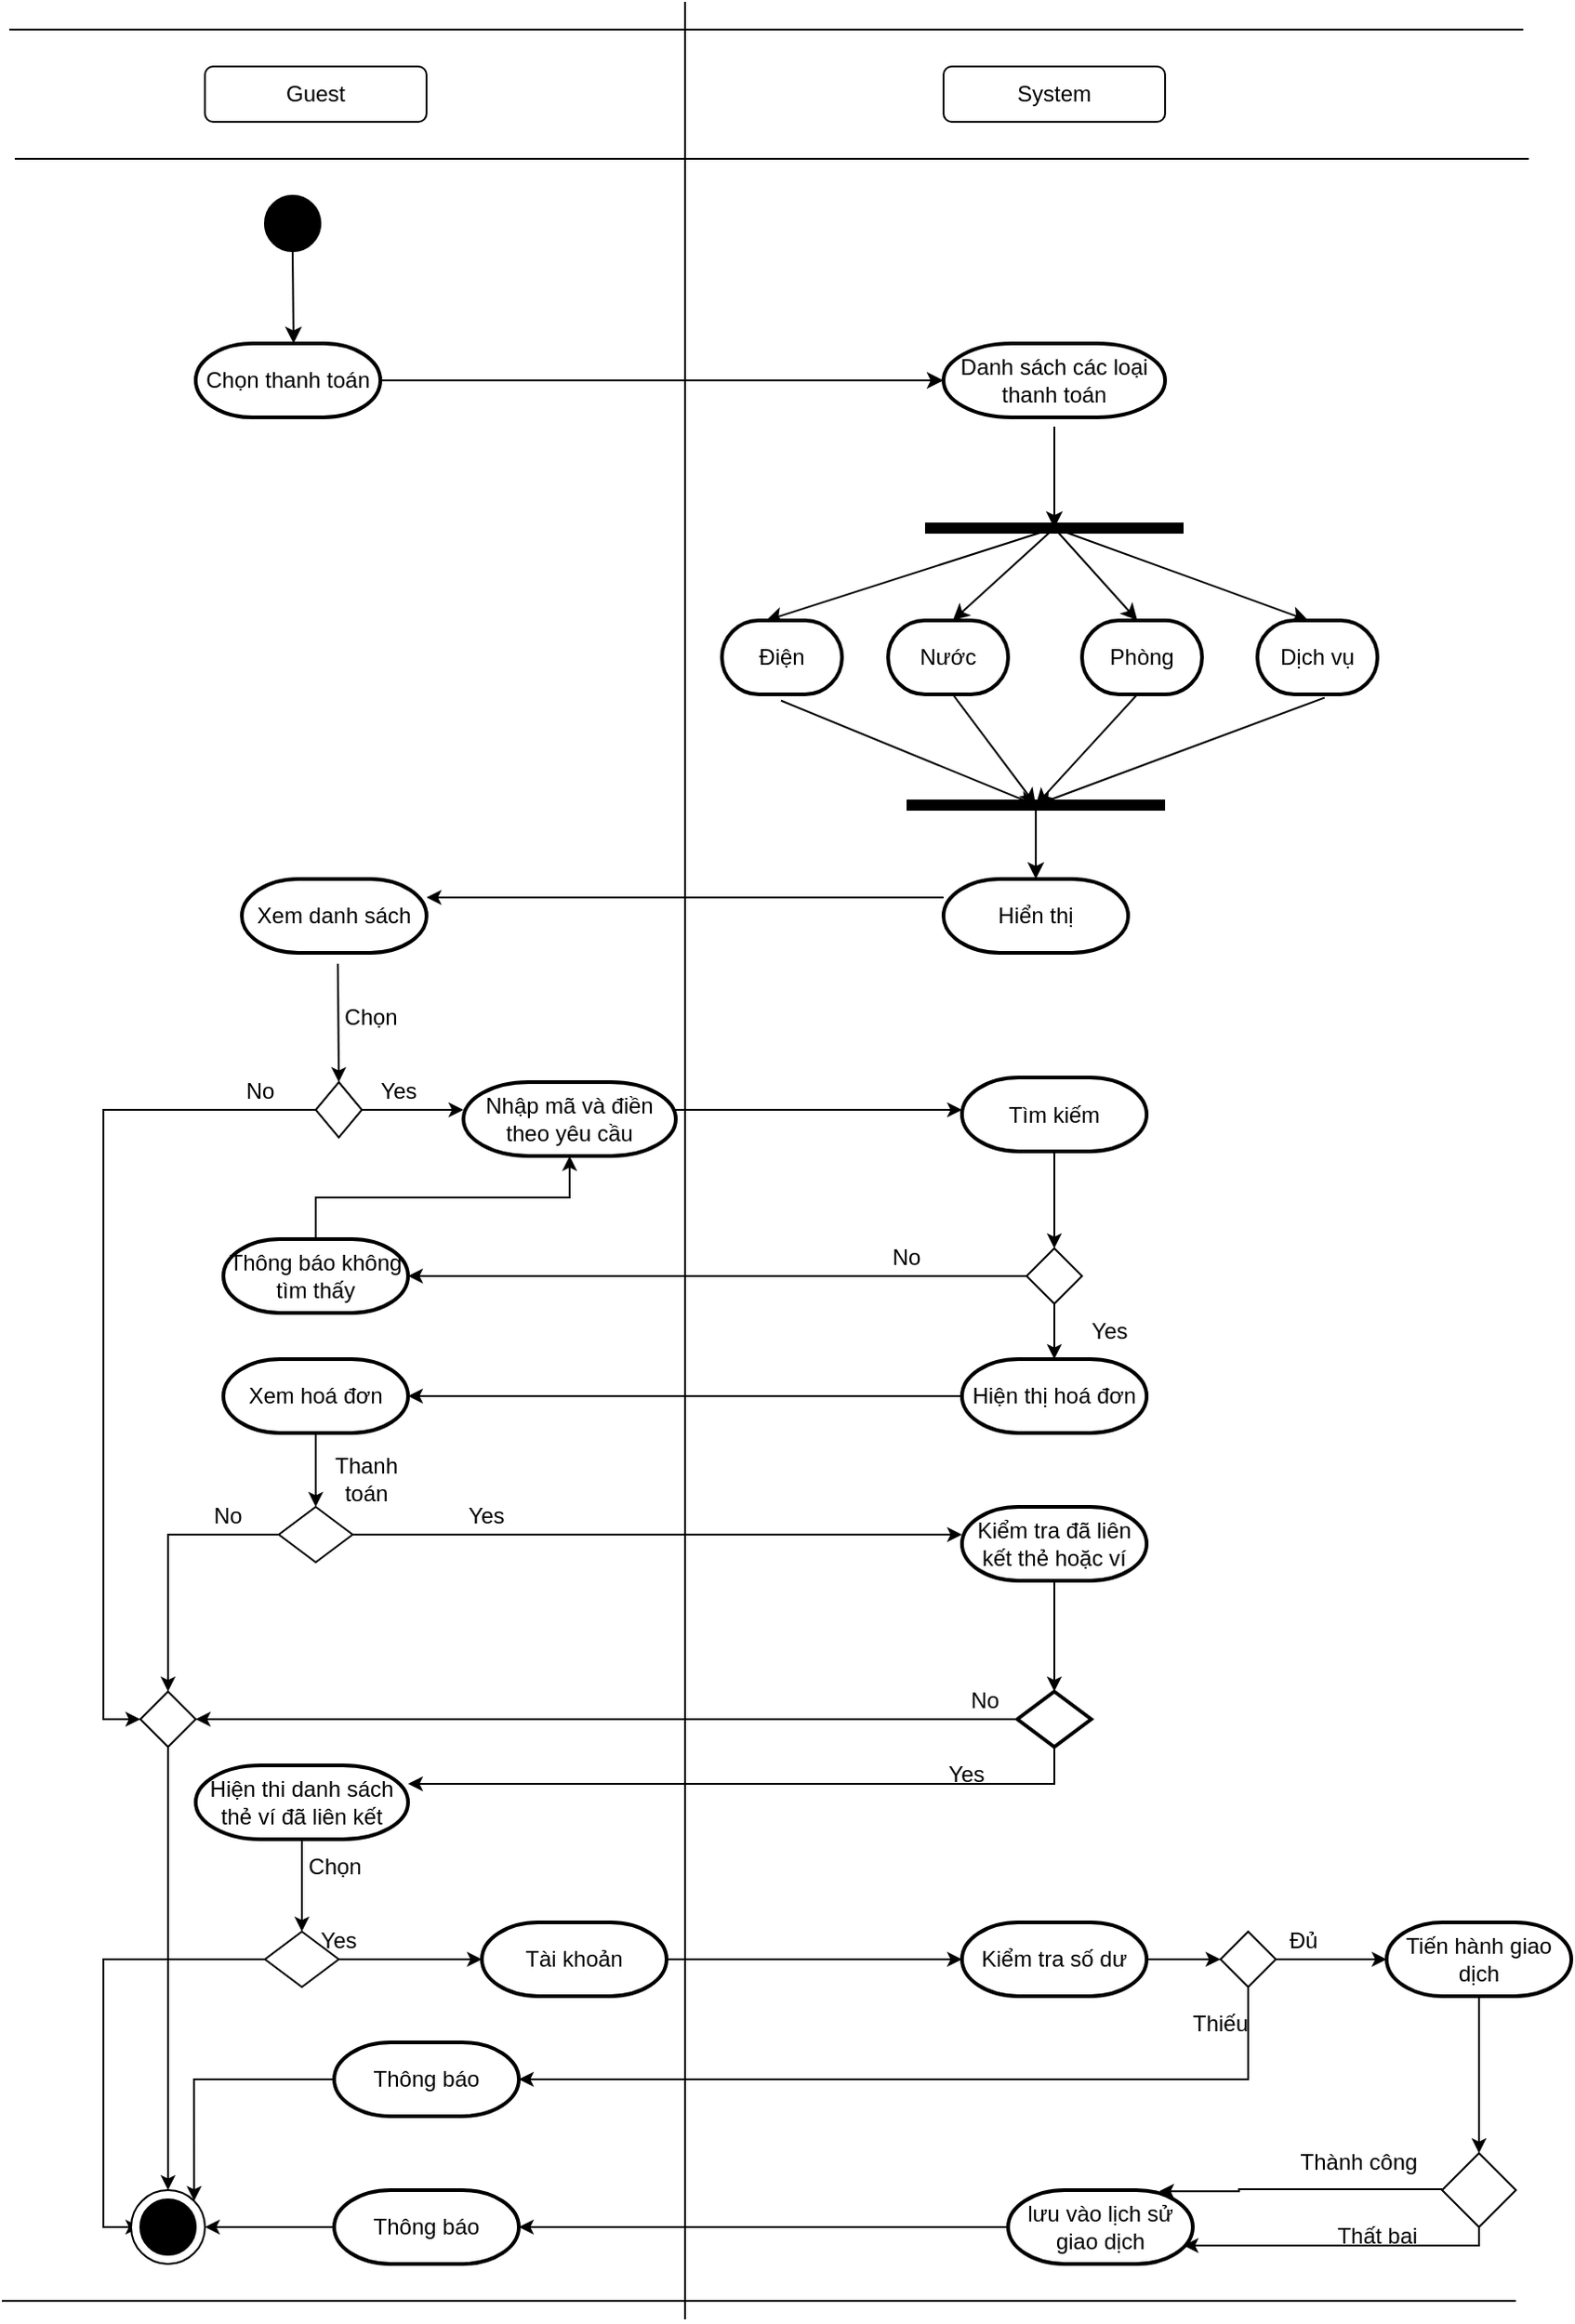 <mxfile version="20.3.7" type="device"><diagram id="GPB89RqiZ9Z-hzsoOrvT" name="Trang-1"><mxGraphModel dx="2076" dy="2415" grid="1" gridSize="10" guides="1" tooltips="1" connect="1" arrows="1" fold="1" page="1" pageScale="1" pageWidth="827" pageHeight="1169" math="0" shadow="0"><root><mxCell id="0"/><mxCell id="1" parent="0"/><mxCell id="S8eI7fBqudG08rtLbBxC-7" value="" style="endArrow=none;html=1;rounded=0;" edge="1" parent="1"><mxGeometry width="50" height="50" relative="1" as="geometry"><mxPoint x="370" y="1210" as="sourcePoint"/><mxPoint x="370" y="-45" as="targetPoint"/></mxGeometry></mxCell><mxCell id="S8eI7fBqudG08rtLbBxC-10" value="" style="ellipse;whiteSpace=wrap;html=1;aspect=fixed;fillColor=#000000;" vertex="1" parent="1"><mxGeometry x="142.5" y="60" width="30" height="30" as="geometry"/></mxCell><mxCell id="S8eI7fBqudG08rtLbBxC-13" value="Guest" style="rounded=1;whiteSpace=wrap;html=1;" vertex="1" parent="1"><mxGeometry x="110" y="-10" width="120" height="30" as="geometry"/></mxCell><mxCell id="S8eI7fBqudG08rtLbBxC-14" value="System" style="rounded=1;whiteSpace=wrap;html=1;" vertex="1" parent="1"><mxGeometry x="510" y="-10" width="120" height="30" as="geometry"/></mxCell><mxCell id="S8eI7fBqudG08rtLbBxC-17" value="" style="endArrow=classic;html=1;rounded=0;exitX=0.5;exitY=1;exitDx=0;exitDy=0;" edge="1" parent="1" source="S8eI7fBqudG08rtLbBxC-10"><mxGeometry width="50" height="50" relative="1" as="geometry"><mxPoint x="410" y="280" as="sourcePoint"/><mxPoint x="158" y="140" as="targetPoint"/></mxGeometry></mxCell><mxCell id="S8eI7fBqudG08rtLbBxC-18" value="" style="endArrow=classic;html=1;rounded=0;exitX=1;exitY=0.5;exitDx=0;exitDy=0;" edge="1" parent="1"><mxGeometry width="50" height="50" relative="1" as="geometry"><mxPoint x="205" y="160" as="sourcePoint"/><mxPoint x="510" y="160" as="targetPoint"/></mxGeometry></mxCell><mxCell id="S8eI7fBqudG08rtLbBxC-20" value="" style="endArrow=classic;html=1;rounded=0;exitX=0.5;exitY=1;exitDx=0;exitDy=0;" edge="1" parent="1"><mxGeometry width="50" height="50" relative="1" as="geometry"><mxPoint x="570" y="185" as="sourcePoint"/><mxPoint x="570" y="240" as="targetPoint"/></mxGeometry></mxCell><mxCell id="S8eI7fBqudG08rtLbBxC-25" value="" style="endArrow=none;html=1;rounded=0;strokeWidth=6;endSize=5;" edge="1" parent="1"><mxGeometry width="50" height="50" relative="1" as="geometry"><mxPoint x="500" y="240" as="sourcePoint"/><mxPoint x="640" y="240" as="targetPoint"/></mxGeometry></mxCell><mxCell id="S8eI7fBqudG08rtLbBxC-32" value="" style="endArrow=classic;html=1;rounded=0;strokeWidth=1;entryX=0.5;entryY=0;entryDx=0;entryDy=0;" edge="1" parent="1"><mxGeometry width="50" height="50" relative="1" as="geometry"><mxPoint x="570" y="240" as="sourcePoint"/><mxPoint x="414" y="290" as="targetPoint"/></mxGeometry></mxCell><mxCell id="S8eI7fBqudG08rtLbBxC-33" value="" style="endArrow=classic;html=1;rounded=0;strokeWidth=1;entryX=0.5;entryY=0;entryDx=0;entryDy=0;" edge="1" parent="1"><mxGeometry width="50" height="50" relative="1" as="geometry"><mxPoint x="570" y="240" as="sourcePoint"/><mxPoint x="515" y="290" as="targetPoint"/></mxGeometry></mxCell><mxCell id="S8eI7fBqudG08rtLbBxC-34" value="" style="endArrow=classic;html=1;rounded=0;strokeWidth=1;entryX=0.5;entryY=0;entryDx=0;entryDy=0;" edge="1" parent="1"><mxGeometry width="50" height="50" relative="1" as="geometry"><mxPoint x="570" y="240" as="sourcePoint"/><mxPoint x="615" y="290" as="targetPoint"/></mxGeometry></mxCell><mxCell id="S8eI7fBqudG08rtLbBxC-35" value="" style="endArrow=classic;html=1;rounded=0;strokeWidth=1;entryX=0.25;entryY=0;entryDx=0;entryDy=0;" edge="1" parent="1"><mxGeometry width="50" height="50" relative="1" as="geometry"><mxPoint x="570" y="240" as="sourcePoint"/><mxPoint x="707.5" y="290" as="targetPoint"/></mxGeometry></mxCell><mxCell id="S8eI7fBqudG08rtLbBxC-37" value="" style="endArrow=classic;html=1;rounded=0;strokeWidth=1;exitX=0.614;exitY=1.085;exitDx=0;exitDy=0;exitPerimeter=0;" edge="1" parent="1"><mxGeometry width="50" height="50" relative="1" as="geometry"><mxPoint x="421.98" y="333.4" as="sourcePoint"/><mxPoint x="560" y="390" as="targetPoint"/></mxGeometry></mxCell><mxCell id="S8eI7fBqudG08rtLbBxC-38" value="" style="endArrow=classic;html=1;rounded=0;strokeWidth=1;exitX=0.5;exitY=1;exitDx=0;exitDy=0;" edge="1" parent="1"><mxGeometry width="50" height="50" relative="1" as="geometry"><mxPoint x="515" y="330" as="sourcePoint"/><mxPoint x="560" y="390" as="targetPoint"/></mxGeometry></mxCell><mxCell id="S8eI7fBqudG08rtLbBxC-39" value="" style="endArrow=classic;html=1;rounded=0;strokeWidth=1;exitX=0.5;exitY=1;exitDx=0;exitDy=0;" edge="1" parent="1"><mxGeometry width="50" height="50" relative="1" as="geometry"><mxPoint x="615" y="330" as="sourcePoint"/><mxPoint x="560" y="390" as="targetPoint"/></mxGeometry></mxCell><mxCell id="S8eI7fBqudG08rtLbBxC-40" value="" style="endArrow=classic;html=1;rounded=0;strokeWidth=1;exitX=0.377;exitY=1.045;exitDx=0;exitDy=0;exitPerimeter=0;" edge="1" parent="1"><mxGeometry width="50" height="50" relative="1" as="geometry"><mxPoint x="716.39" y="331.8" as="sourcePoint"/><mxPoint x="560" y="390" as="targetPoint"/></mxGeometry></mxCell><mxCell id="S8eI7fBqudG08rtLbBxC-41" value="" style="endArrow=none;html=1;rounded=0;strokeWidth=6;endSize=5;" edge="1" parent="1"><mxGeometry width="50" height="50" relative="1" as="geometry"><mxPoint x="490" y="390" as="sourcePoint"/><mxPoint x="630" y="390" as="targetPoint"/></mxGeometry></mxCell><mxCell id="S8eI7fBqudG08rtLbBxC-43" value="" style="endArrow=classic;html=1;rounded=0;strokeWidth=1;" edge="1" parent="1"><mxGeometry width="50" height="50" relative="1" as="geometry"><mxPoint x="560" y="390" as="sourcePoint"/><mxPoint x="560" y="430" as="targetPoint"/></mxGeometry></mxCell><mxCell id="S8eI7fBqudG08rtLbBxC-45" value="" style="endArrow=classic;html=1;rounded=0;strokeWidth=1;endSize=5;" edge="1" parent="1"><mxGeometry width="50" height="50" relative="1" as="geometry"><mxPoint x="510" y="440" as="sourcePoint"/><mxPoint x="230" y="440" as="targetPoint"/></mxGeometry></mxCell><mxCell id="S8eI7fBqudG08rtLbBxC-52" style="edgeStyle=orthogonalEdgeStyle;rounded=0;orthogonalLoop=1;jettySize=auto;html=1;exitX=1;exitY=0.5;exitDx=0;exitDy=0;strokeWidth=1;endSize=5;" edge="1" parent="1" source="S8eI7fBqudG08rtLbBxC-50"><mxGeometry relative="1" as="geometry"><mxPoint x="250" y="555" as="targetPoint"/></mxGeometry></mxCell><mxCell id="S8eI7fBqudG08rtLbBxC-56" style="edgeStyle=orthogonalEdgeStyle;rounded=0;orthogonalLoop=1;jettySize=auto;html=1;exitX=0;exitY=0.5;exitDx=0;exitDy=0;strokeWidth=1;endSize=5;entryX=0;entryY=0.5;entryDx=0;entryDy=0;" edge="1" parent="1" source="S8eI7fBqudG08rtLbBxC-50" target="S8eI7fBqudG08rtLbBxC-103"><mxGeometry relative="1" as="geometry"><mxPoint x="40" y="880" as="targetPoint"/></mxGeometry></mxCell><mxCell id="S8eI7fBqudG08rtLbBxC-50" value="" style="rhombus;whiteSpace=wrap;html=1;" vertex="1" parent="1"><mxGeometry x="170" y="540" width="25" height="30" as="geometry"/></mxCell><mxCell id="S8eI7fBqudG08rtLbBxC-51" value="" style="endArrow=classic;html=1;rounded=0;strokeWidth=1;endSize=5;entryX=0.5;entryY=0;entryDx=0;entryDy=0;exitX=0.4;exitY=1.097;exitDx=0;exitDy=0;exitPerimeter=0;" edge="1" parent="1" target="S8eI7fBqudG08rtLbBxC-50"><mxGeometry width="50" height="50" relative="1" as="geometry"><mxPoint x="182" y="475.82" as="sourcePoint"/><mxPoint x="180" y="530" as="targetPoint"/></mxGeometry></mxCell><mxCell id="S8eI7fBqudG08rtLbBxC-60" style="edgeStyle=orthogonalEdgeStyle;rounded=0;orthogonalLoop=1;jettySize=auto;html=1;exitX=1;exitY=0.5;exitDx=0;exitDy=0;strokeWidth=1;endSize=5;" edge="1" parent="1"><mxGeometry relative="1" as="geometry"><mxPoint x="520" y="555" as="targetPoint"/><mxPoint x="350" y="555" as="sourcePoint"/></mxGeometry></mxCell><mxCell id="S8eI7fBqudG08rtLbBxC-57" value="Chọn" style="text;html=1;strokeColor=none;fillColor=none;align=center;verticalAlign=middle;whiteSpace=wrap;rounded=0;" vertex="1" parent="1"><mxGeometry x="180" y="490" width="40" height="30" as="geometry"/></mxCell><mxCell id="S8eI7fBqudG08rtLbBxC-58" value="Yes&lt;span style=&quot;color: rgba(0, 0, 0, 0); font-family: monospace; font-size: 0px; text-align: start;&quot;&gt;%3CmxGraphModel%3E%3Croot%3E%3CmxCell%20id%3D%220%22%2F%3E%3CmxCell%20id%3D%221%22%20parent%3D%220%22%2F%3E%3CmxCell%20id%3D%222%22%20value%3D%22Ch%E1%BB%8Dn%22%20style%3D%22text%3Bhtml%3D1%3BstrokeColor%3Dnone%3BfillColor%3Dnone%3Balign%3Dcenter%3BverticalAlign%3Dmiddle%3BwhiteSpace%3Dwrap%3Brounded%3D0%3B%22%20vertex%3D%221%22%20parent%3D%221%22%3E%3CmxGeometry%20x%3D%22180%22%20y%3D%22490%22%20width%3D%2240%22%20height%3D%2230%22%20as%3D%22geometry%22%2F%3E%3C%2FmxCell%3E%3C%2Froot%3E%3C%2FmxGraphModel%3E&lt;/span&gt;&lt;span style=&quot;color: rgba(0, 0, 0, 0); font-family: monospace; font-size: 0px; text-align: start;&quot;&gt;%3CmxGraphModel%3E%3Croot%3E%3CmxCell%20id%3D%220%22%2F%3E%3CmxCell%20id%3D%221%22%20parent%3D%220%22%2F%3E%3CmxCell%20id%3D%222%22%20value%3D%22Ch%E1%BB%8Dn%22%20style%3D%22text%3Bhtml%3D1%3BstrokeColor%3Dnone%3BfillColor%3Dnone%3Balign%3Dcenter%3BverticalAlign%3Dmiddle%3BwhiteSpace%3Dwrap%3Brounded%3D0%3B%22%20vertex%3D%221%22%20parent%3D%221%22%3E%3CmxGeometry%20x%3D%22180%22%20y%3D%22490%22%20width%3D%2240%22%20height%3D%2230%22%20as%3D%22geometry%22%2F%3E%3C%2FmxCell%3E%3C%2Froot%3E%3C%2FmxGraphModel%3E&lt;/span&gt;" style="text;html=1;strokeColor=none;fillColor=none;align=center;verticalAlign=middle;whiteSpace=wrap;rounded=0;" vertex="1" parent="1"><mxGeometry x="195" y="530" width="40" height="30" as="geometry"/></mxCell><mxCell id="S8eI7fBqudG08rtLbBxC-59" value="No" style="text;html=1;strokeColor=none;fillColor=none;align=center;verticalAlign=middle;whiteSpace=wrap;rounded=0;" vertex="1" parent="1"><mxGeometry x="120" y="530" width="40" height="30" as="geometry"/></mxCell><mxCell id="S8eI7fBqudG08rtLbBxC-68" style="edgeStyle=orthogonalEdgeStyle;rounded=0;orthogonalLoop=1;jettySize=auto;html=1;exitX=0.5;exitY=1;exitDx=0;exitDy=0;exitPerimeter=0;entryX=0.5;entryY=0;entryDx=0;entryDy=0;strokeWidth=1;endSize=5;" edge="1" parent="1" source="S8eI7fBqudG08rtLbBxC-66" target="S8eI7fBqudG08rtLbBxC-67"><mxGeometry relative="1" as="geometry"/></mxCell><mxCell id="S8eI7fBqudG08rtLbBxC-66" value="Tìm kiếm" style="strokeWidth=2;html=1;shape=mxgraph.flowchart.terminator;whiteSpace=wrap;" vertex="1" parent="1"><mxGeometry x="520" y="537.5" width="100" height="40" as="geometry"/></mxCell><mxCell id="S8eI7fBqudG08rtLbBxC-70" style="edgeStyle=orthogonalEdgeStyle;rounded=0;orthogonalLoop=1;jettySize=auto;html=1;exitX=0;exitY=0.5;exitDx=0;exitDy=0;strokeWidth=1;endSize=5;" edge="1" parent="1" source="S8eI7fBqudG08rtLbBxC-67"><mxGeometry relative="1" as="geometry"><mxPoint x="220" y="645" as="targetPoint"/></mxGeometry></mxCell><mxCell id="S8eI7fBqudG08rtLbBxC-77" style="edgeStyle=orthogonalEdgeStyle;rounded=0;orthogonalLoop=1;jettySize=auto;html=1;exitX=0.5;exitY=1;exitDx=0;exitDy=0;strokeWidth=1;endSize=5;" edge="1" parent="1" source="S8eI7fBqudG08rtLbBxC-67"><mxGeometry relative="1" as="geometry"><mxPoint x="570" y="690" as="targetPoint"/></mxGeometry></mxCell><mxCell id="S8eI7fBqudG08rtLbBxC-67" value="" style="rhombus;whiteSpace=wrap;html=1;" vertex="1" parent="1"><mxGeometry x="555" y="630" width="30" height="30" as="geometry"/></mxCell><mxCell id="S8eI7fBqudG08rtLbBxC-172" style="edgeStyle=orthogonalEdgeStyle;rounded=0;orthogonalLoop=1;jettySize=auto;html=1;exitX=0.5;exitY=0;exitDx=0;exitDy=0;exitPerimeter=0;strokeWidth=1;endSize=5;" edge="1" parent="1" source="S8eI7fBqudG08rtLbBxC-71" target="S8eI7fBqudG08rtLbBxC-171"><mxGeometry relative="1" as="geometry"/></mxCell><mxCell id="S8eI7fBqudG08rtLbBxC-71" value="Thông báo không tìm thấy" style="strokeWidth=2;html=1;shape=mxgraph.flowchart.terminator;whiteSpace=wrap;" vertex="1" parent="1"><mxGeometry x="120" y="625" width="100" height="40" as="geometry"/></mxCell><mxCell id="S8eI7fBqudG08rtLbBxC-72" value="No" style="text;html=1;strokeColor=none;fillColor=none;align=center;verticalAlign=middle;whiteSpace=wrap;rounded=0;" vertex="1" parent="1"><mxGeometry x="460" y="620" width="60" height="30" as="geometry"/></mxCell><mxCell id="S8eI7fBqudG08rtLbBxC-80" style="edgeStyle=orthogonalEdgeStyle;rounded=0;orthogonalLoop=1;jettySize=auto;html=1;exitX=0;exitY=0.5;exitDx=0;exitDy=0;exitPerimeter=0;strokeWidth=1;endSize=5;" edge="1" parent="1" source="S8eI7fBqudG08rtLbBxC-78"><mxGeometry relative="1" as="geometry"><mxPoint x="220" y="710" as="targetPoint"/></mxGeometry></mxCell><mxCell id="S8eI7fBqudG08rtLbBxC-78" value="Hiện thị hoá đơn" style="strokeWidth=2;html=1;shape=mxgraph.flowchart.terminator;whiteSpace=wrap;" vertex="1" parent="1"><mxGeometry x="520" y="690" width="100" height="40" as="geometry"/></mxCell><mxCell id="S8eI7fBqudG08rtLbBxC-79" value="Yes" style="text;html=1;strokeColor=none;fillColor=none;align=center;verticalAlign=middle;whiteSpace=wrap;rounded=0;" vertex="1" parent="1"><mxGeometry x="570" y="660" width="60" height="30" as="geometry"/></mxCell><mxCell id="S8eI7fBqudG08rtLbBxC-82" style="edgeStyle=orthogonalEdgeStyle;rounded=0;orthogonalLoop=1;jettySize=auto;html=1;exitX=0.5;exitY=1;exitDx=0;exitDy=0;exitPerimeter=0;strokeWidth=1;endSize=5;" edge="1" parent="1" source="S8eI7fBqudG08rtLbBxC-81" target="S8eI7fBqudG08rtLbBxC-83"><mxGeometry relative="1" as="geometry"><mxPoint x="170" y="760" as="targetPoint"/></mxGeometry></mxCell><mxCell id="S8eI7fBqudG08rtLbBxC-81" value="Xem hoá đơn" style="strokeWidth=2;html=1;shape=mxgraph.flowchart.terminator;whiteSpace=wrap;" vertex="1" parent="1"><mxGeometry x="120" y="690" width="100" height="40" as="geometry"/></mxCell><mxCell id="S8eI7fBqudG08rtLbBxC-86" style="edgeStyle=orthogonalEdgeStyle;rounded=0;orthogonalLoop=1;jettySize=auto;html=1;exitX=1;exitY=0.5;exitDx=0;exitDy=0;strokeWidth=1;endSize=5;" edge="1" parent="1" source="S8eI7fBqudG08rtLbBxC-83"><mxGeometry relative="1" as="geometry"><mxPoint x="520" y="785" as="targetPoint"/></mxGeometry></mxCell><mxCell id="S8eI7fBqudG08rtLbBxC-89" style="edgeStyle=orthogonalEdgeStyle;rounded=0;orthogonalLoop=1;jettySize=auto;html=1;exitX=0;exitY=0.5;exitDx=0;exitDy=0;strokeWidth=1;endSize=5;" edge="1" parent="1" source="S8eI7fBqudG08rtLbBxC-83" target="S8eI7fBqudG08rtLbBxC-103"><mxGeometry relative="1" as="geometry"><mxPoint x="100" y="900" as="targetPoint"/></mxGeometry></mxCell><mxCell id="S8eI7fBqudG08rtLbBxC-83" value="" style="rhombus;whiteSpace=wrap;html=1;" vertex="1" parent="1"><mxGeometry x="150" y="770" width="40" height="30" as="geometry"/></mxCell><mxCell id="S8eI7fBqudG08rtLbBxC-85" value="Thanh toán" style="text;html=1;strokeColor=none;fillColor=none;align=center;verticalAlign=middle;whiteSpace=wrap;rounded=0;" vertex="1" parent="1"><mxGeometry x="185" y="740" width="25" height="30" as="geometry"/></mxCell><mxCell id="S8eI7fBqudG08rtLbBxC-87" value="Yes" style="text;html=1;strokeColor=none;fillColor=none;align=center;verticalAlign=middle;whiteSpace=wrap;rounded=0;" vertex="1" parent="1"><mxGeometry x="250" y="760" width="25" height="30" as="geometry"/></mxCell><mxCell id="S8eI7fBqudG08rtLbBxC-91" value="" style="edgeStyle=orthogonalEdgeStyle;rounded=0;orthogonalLoop=1;jettySize=auto;html=1;strokeWidth=1;endSize=5;" edge="1" parent="1" source="S8eI7fBqudG08rtLbBxC-88" target="S8eI7fBqudG08rtLbBxC-90"><mxGeometry relative="1" as="geometry"/></mxCell><mxCell id="S8eI7fBqudG08rtLbBxC-88" value="Kiểm tra đã liên kết thẻ hoặc ví" style="strokeWidth=2;html=1;shape=mxgraph.flowchart.terminator;whiteSpace=wrap;" vertex="1" parent="1"><mxGeometry x="520" y="770" width="100" height="40" as="geometry"/></mxCell><mxCell id="S8eI7fBqudG08rtLbBxC-104" style="edgeStyle=orthogonalEdgeStyle;rounded=0;orthogonalLoop=1;jettySize=auto;html=1;exitX=0;exitY=0.5;exitDx=0;exitDy=0;entryX=1;entryY=0.5;entryDx=0;entryDy=0;strokeWidth=1;endSize=5;" edge="1" parent="1" source="S8eI7fBqudG08rtLbBxC-90" target="S8eI7fBqudG08rtLbBxC-103"><mxGeometry relative="1" as="geometry"/></mxCell><mxCell id="S8eI7fBqudG08rtLbBxC-112" style="edgeStyle=orthogonalEdgeStyle;rounded=0;orthogonalLoop=1;jettySize=auto;html=1;exitX=0.5;exitY=1;exitDx=0;exitDy=0;strokeWidth=1;endSize=5;" edge="1" parent="1" source="S8eI7fBqudG08rtLbBxC-90"><mxGeometry relative="1" as="geometry"><mxPoint x="220" y="920" as="targetPoint"/><Array as="points"><mxPoint x="570" y="920"/></Array></mxGeometry></mxCell><mxCell id="S8eI7fBqudG08rtLbBxC-90" value="" style="rhombus;whiteSpace=wrap;html=1;strokeWidth=2;" vertex="1" parent="1"><mxGeometry x="550" y="870" width="40" height="30" as="geometry"/></mxCell><mxCell id="S8eI7fBqudG08rtLbBxC-105" style="edgeStyle=orthogonalEdgeStyle;rounded=0;orthogonalLoop=1;jettySize=auto;html=1;exitX=0.5;exitY=1;exitDx=0;exitDy=0;strokeWidth=1;endSize=5;entryX=0.5;entryY=0;entryDx=0;entryDy=0;" edge="1" parent="1" source="S8eI7fBqudG08rtLbBxC-103"><mxGeometry relative="1" as="geometry"><mxPoint x="90" y="1140" as="targetPoint"/></mxGeometry></mxCell><mxCell id="S8eI7fBqudG08rtLbBxC-103" value="" style="rhombus;whiteSpace=wrap;html=1;" vertex="1" parent="1"><mxGeometry x="75" y="870" width="30" height="30" as="geometry"/></mxCell><mxCell id="S8eI7fBqudG08rtLbBxC-107" value="Yes" style="text;html=1;strokeColor=none;fillColor=none;align=center;verticalAlign=middle;whiteSpace=wrap;rounded=0;" vertex="1" parent="1"><mxGeometry x="510" y="900" width="25" height="30" as="geometry"/></mxCell><mxCell id="S8eI7fBqudG08rtLbBxC-109" value="No" style="text;html=1;strokeColor=none;fillColor=none;align=center;verticalAlign=middle;whiteSpace=wrap;rounded=0;" vertex="1" parent="1"><mxGeometry x="520" y="860" width="25" height="30" as="geometry"/></mxCell><mxCell id="S8eI7fBqudG08rtLbBxC-114" style="edgeStyle=orthogonalEdgeStyle;rounded=0;orthogonalLoop=1;jettySize=auto;html=1;exitX=0.5;exitY=1;exitDx=0;exitDy=0;exitPerimeter=0;strokeWidth=1;endSize=5;" edge="1" parent="1" source="S8eI7fBqudG08rtLbBxC-113" target="S8eI7fBqudG08rtLbBxC-115"><mxGeometry relative="1" as="geometry"><mxPoint x="160" y="1000" as="targetPoint"/></mxGeometry></mxCell><mxCell id="S8eI7fBqudG08rtLbBxC-113" value="Hiện thi danh sách thẻ ví đã liên kết" style="strokeWidth=2;html=1;shape=mxgraph.flowchart.terminator;whiteSpace=wrap;" vertex="1" parent="1"><mxGeometry x="105" y="910" width="115" height="40" as="geometry"/></mxCell><mxCell id="S8eI7fBqudG08rtLbBxC-116" style="edgeStyle=orthogonalEdgeStyle;rounded=0;orthogonalLoop=1;jettySize=auto;html=1;exitX=1;exitY=0.5;exitDx=0;exitDy=0;strokeWidth=1;endSize=5;" edge="1" parent="1" source="S8eI7fBqudG08rtLbBxC-115"><mxGeometry relative="1" as="geometry"><mxPoint x="260" y="1015" as="targetPoint"/></mxGeometry></mxCell><mxCell id="S8eI7fBqudG08rtLbBxC-176" style="edgeStyle=orthogonalEdgeStyle;rounded=0;orthogonalLoop=1;jettySize=auto;html=1;exitX=0;exitY=0.5;exitDx=0;exitDy=0;entryX=0;entryY=0.5;entryDx=0;entryDy=0;strokeWidth=1;endSize=5;" edge="1" parent="1" source="S8eI7fBqudG08rtLbBxC-115" target="S8eI7fBqudG08rtLbBxC-159"><mxGeometry relative="1" as="geometry"/></mxCell><mxCell id="S8eI7fBqudG08rtLbBxC-115" value="" style="rhombus;whiteSpace=wrap;html=1;" vertex="1" parent="1"><mxGeometry x="142.5" y="1000" width="40" height="30" as="geometry"/></mxCell><mxCell id="S8eI7fBqudG08rtLbBxC-117" value="Chọn" style="text;html=1;strokeColor=none;fillColor=none;align=center;verticalAlign=middle;whiteSpace=wrap;rounded=0;" vertex="1" parent="1"><mxGeometry x="167.5" y="950" width="25" height="30" as="geometry"/></mxCell><mxCell id="S8eI7fBqudG08rtLbBxC-118" value="Yes" style="text;html=1;strokeColor=none;fillColor=none;align=center;verticalAlign=middle;whiteSpace=wrap;rounded=0;" vertex="1" parent="1"><mxGeometry x="170" y="990" width="25" height="30" as="geometry"/></mxCell><mxCell id="S8eI7fBqudG08rtLbBxC-122" style="edgeStyle=orthogonalEdgeStyle;rounded=0;orthogonalLoop=1;jettySize=auto;html=1;exitX=1;exitY=0.5;exitDx=0;exitDy=0;exitPerimeter=0;strokeWidth=1;endSize=5;" edge="1" parent="1" source="S8eI7fBqudG08rtLbBxC-119"><mxGeometry relative="1" as="geometry"><mxPoint x="520" y="1015" as="targetPoint"/></mxGeometry></mxCell><mxCell id="S8eI7fBqudG08rtLbBxC-119" value="Tài khoản" style="strokeWidth=2;html=1;shape=mxgraph.flowchart.terminator;whiteSpace=wrap;" vertex="1" parent="1"><mxGeometry x="260" y="995" width="100" height="40" as="geometry"/></mxCell><mxCell id="S8eI7fBqudG08rtLbBxC-128" style="edgeStyle=orthogonalEdgeStyle;rounded=0;orthogonalLoop=1;jettySize=auto;html=1;exitX=1;exitY=0.5;exitDx=0;exitDy=0;exitPerimeter=0;strokeWidth=1;endSize=5;" edge="1" parent="1" source="S8eI7fBqudG08rtLbBxC-127" target="S8eI7fBqudG08rtLbBxC-129"><mxGeometry relative="1" as="geometry"><mxPoint x="670" y="1015" as="targetPoint"/></mxGeometry></mxCell><mxCell id="S8eI7fBqudG08rtLbBxC-127" value="Kiểm tra số dư" style="strokeWidth=2;html=1;shape=mxgraph.flowchart.terminator;whiteSpace=wrap;" vertex="1" parent="1"><mxGeometry x="520" y="995" width="100" height="40" as="geometry"/></mxCell><mxCell id="S8eI7fBqudG08rtLbBxC-130" style="edgeStyle=orthogonalEdgeStyle;rounded=0;orthogonalLoop=1;jettySize=auto;html=1;exitX=1;exitY=0.5;exitDx=0;exitDy=0;strokeWidth=1;endSize=5;" edge="1" parent="1" source="S8eI7fBqudG08rtLbBxC-129"><mxGeometry relative="1" as="geometry"><mxPoint x="750" y="1015" as="targetPoint"/></mxGeometry></mxCell><mxCell id="S8eI7fBqudG08rtLbBxC-132" style="edgeStyle=orthogonalEdgeStyle;rounded=0;orthogonalLoop=1;jettySize=auto;html=1;exitX=0.5;exitY=1;exitDx=0;exitDy=0;strokeWidth=1;endSize=5;entryX=1;entryY=0.5;entryDx=0;entryDy=0;entryPerimeter=0;" edge="1" parent="1" source="S8eI7fBqudG08rtLbBxC-129" target="S8eI7fBqudG08rtLbBxC-133"><mxGeometry relative="1" as="geometry"><mxPoint x="230" y="1060" as="targetPoint"/></mxGeometry></mxCell><mxCell id="S8eI7fBqudG08rtLbBxC-129" value="" style="rhombus;whiteSpace=wrap;html=1;" vertex="1" parent="1"><mxGeometry x="660" y="1000" width="30" height="30" as="geometry"/></mxCell><mxCell id="S8eI7fBqudG08rtLbBxC-131" value="Đủ" style="text;html=1;strokeColor=none;fillColor=none;align=center;verticalAlign=middle;whiteSpace=wrap;rounded=0;" vertex="1" parent="1"><mxGeometry x="690" y="990" width="30" height="30" as="geometry"/></mxCell><mxCell id="S8eI7fBqudG08rtLbBxC-134" style="edgeStyle=orthogonalEdgeStyle;rounded=0;orthogonalLoop=1;jettySize=auto;html=1;exitX=0;exitY=0.5;exitDx=0;exitDy=0;exitPerimeter=0;strokeWidth=1;endSize=5;entryX=1;entryY=0;entryDx=0;entryDy=0;" edge="1" parent="1" source="S8eI7fBqudG08rtLbBxC-133" target="S8eI7fBqudG08rtLbBxC-158"><mxGeometry relative="1" as="geometry"><mxPoint x="90" y="1140" as="targetPoint"/></mxGeometry></mxCell><mxCell id="S8eI7fBqudG08rtLbBxC-133" value="Thông báo" style="strokeWidth=2;html=1;shape=mxgraph.flowchart.terminator;whiteSpace=wrap;" vertex="1" parent="1"><mxGeometry x="180" y="1060" width="100" height="40" as="geometry"/></mxCell><mxCell id="S8eI7fBqudG08rtLbBxC-137" style="edgeStyle=orthogonalEdgeStyle;rounded=0;orthogonalLoop=1;jettySize=auto;html=1;exitX=0.5;exitY=1;exitDx=0;exitDy=0;exitPerimeter=0;strokeWidth=1;endSize=5;entryX=0.5;entryY=0;entryDx=0;entryDy=0;entryPerimeter=0;" edge="1" parent="1" source="S8eI7fBqudG08rtLbBxC-136"><mxGeometry relative="1" as="geometry"><mxPoint x="800" y="1120" as="targetPoint"/></mxGeometry></mxCell><mxCell id="S8eI7fBqudG08rtLbBxC-136" value="Tiến hành giao dịch" style="strokeWidth=2;html=1;shape=mxgraph.flowchart.terminator;whiteSpace=wrap;" vertex="1" parent="1"><mxGeometry x="750" y="995" width="100" height="40" as="geometry"/></mxCell><mxCell id="S8eI7fBqudG08rtLbBxC-139" style="edgeStyle=orthogonalEdgeStyle;rounded=0;orthogonalLoop=1;jettySize=auto;html=1;exitX=0;exitY=0.5;exitDx=0;exitDy=0;exitPerimeter=0;strokeWidth=1;endSize=5;entryX=0.818;entryY=0.015;entryDx=0;entryDy=0;entryPerimeter=0;" edge="1" parent="1" target="S8eI7fBqudG08rtLbBxC-153"><mxGeometry relative="1" as="geometry"><mxPoint x="640" y="1140" as="targetPoint"/><mxPoint x="780" y="1139.5" as="sourcePoint"/><Array as="points"><mxPoint x="670" y="1140"/><mxPoint x="670" y="1141"/></Array></mxGeometry></mxCell><mxCell id="S8eI7fBqudG08rtLbBxC-147" style="edgeStyle=orthogonalEdgeStyle;rounded=0;orthogonalLoop=1;jettySize=auto;html=1;exitX=0.5;exitY=1;exitDx=0;exitDy=0;strokeWidth=1;endSize=5;" edge="1" parent="1" source="S8eI7fBqudG08rtLbBxC-140"><mxGeometry relative="1" as="geometry"><mxPoint x="640" y="1170" as="targetPoint"/><Array as="points"><mxPoint x="800" y="1170"/></Array></mxGeometry></mxCell><mxCell id="S8eI7fBqudG08rtLbBxC-140" value="" style="rhombus;whiteSpace=wrap;html=1;" vertex="1" parent="1"><mxGeometry x="780" y="1120" width="40" height="40" as="geometry"/></mxCell><mxCell id="S8eI7fBqudG08rtLbBxC-148" value="Thành công" style="text;html=1;strokeColor=none;fillColor=none;align=center;verticalAlign=middle;whiteSpace=wrap;rounded=0;" vertex="1" parent="1"><mxGeometry x="690" y="1110" width="90" height="30" as="geometry"/></mxCell><mxCell id="S8eI7fBqudG08rtLbBxC-150" value="Thất bại" style="text;html=1;strokeColor=none;fillColor=none;align=center;verticalAlign=middle;whiteSpace=wrap;rounded=0;" vertex="1" parent="1"><mxGeometry x="700" y="1150" width="90" height="30" as="geometry"/></mxCell><mxCell id="S8eI7fBqudG08rtLbBxC-154" style="edgeStyle=orthogonalEdgeStyle;rounded=0;orthogonalLoop=1;jettySize=auto;html=1;exitX=0;exitY=0.5;exitDx=0;exitDy=0;exitPerimeter=0;strokeWidth=1;endSize=5;entryX=1;entryY=0.5;entryDx=0;entryDy=0;entryPerimeter=0;" edge="1" parent="1" source="S8eI7fBqudG08rtLbBxC-153" target="S8eI7fBqudG08rtLbBxC-155"><mxGeometry relative="1" as="geometry"><mxPoint x="290" y="1160" as="targetPoint"/></mxGeometry></mxCell><mxCell id="S8eI7fBqudG08rtLbBxC-153" value="lưu vào lịch sử giao dịch" style="strokeWidth=2;html=1;shape=mxgraph.flowchart.terminator;whiteSpace=wrap;" vertex="1" parent="1"><mxGeometry x="545" y="1140" width="100" height="40" as="geometry"/></mxCell><mxCell id="S8eI7fBqudG08rtLbBxC-156" style="edgeStyle=orthogonalEdgeStyle;rounded=0;orthogonalLoop=1;jettySize=auto;html=1;exitX=0;exitY=0.5;exitDx=0;exitDy=0;exitPerimeter=0;strokeWidth=1;endSize=5;" edge="1" parent="1" source="S8eI7fBqudG08rtLbBxC-155"><mxGeometry relative="1" as="geometry"><mxPoint x="110" y="1160" as="targetPoint"/></mxGeometry></mxCell><mxCell id="S8eI7fBqudG08rtLbBxC-155" value="Thông báo" style="strokeWidth=2;html=1;shape=mxgraph.flowchart.terminator;whiteSpace=wrap;" vertex="1" parent="1"><mxGeometry x="180" y="1140" width="100" height="40" as="geometry"/></mxCell><mxCell id="S8eI7fBqudG08rtLbBxC-158" value="" style="ellipse;whiteSpace=wrap;html=1;aspect=fixed;" vertex="1" parent="1"><mxGeometry x="70" y="1140" width="40" height="40" as="geometry"/></mxCell><mxCell id="S8eI7fBqudG08rtLbBxC-159" value="" style="ellipse;whiteSpace=wrap;html=1;aspect=fixed;fillColor=#000000;" vertex="1" parent="1"><mxGeometry x="75" y="1145" width="30" height="30" as="geometry"/></mxCell><mxCell id="S8eI7fBqudG08rtLbBxC-160" value="Chọn thanh toán" style="strokeWidth=2;html=1;shape=mxgraph.flowchart.terminator;whiteSpace=wrap;" vertex="1" parent="1"><mxGeometry x="105" y="140" width="100" height="40" as="geometry"/></mxCell><mxCell id="S8eI7fBqudG08rtLbBxC-162" value="Danh sách các loại thanh toán" style="strokeWidth=2;html=1;shape=mxgraph.flowchart.terminator;whiteSpace=wrap;" vertex="1" parent="1"><mxGeometry x="510" y="140" width="120" height="40" as="geometry"/></mxCell><mxCell id="S8eI7fBqudG08rtLbBxC-163" value="Nước" style="strokeWidth=2;html=1;shape=mxgraph.flowchart.terminator;whiteSpace=wrap;" vertex="1" parent="1"><mxGeometry x="480" y="290" width="65" height="40" as="geometry"/></mxCell><mxCell id="S8eI7fBqudG08rtLbBxC-165" value="Điện" style="strokeWidth=2;html=1;shape=mxgraph.flowchart.terminator;whiteSpace=wrap;" vertex="1" parent="1"><mxGeometry x="390" y="290" width="65" height="40" as="geometry"/></mxCell><mxCell id="S8eI7fBqudG08rtLbBxC-166" value="Phòng" style="strokeWidth=2;html=1;shape=mxgraph.flowchart.terminator;whiteSpace=wrap;" vertex="1" parent="1"><mxGeometry x="585" y="290" width="65" height="40" as="geometry"/></mxCell><mxCell id="S8eI7fBqudG08rtLbBxC-168" value="Dịch vụ" style="strokeWidth=2;html=1;shape=mxgraph.flowchart.terminator;whiteSpace=wrap;" vertex="1" parent="1"><mxGeometry x="680" y="290" width="65" height="40" as="geometry"/></mxCell><mxCell id="S8eI7fBqudG08rtLbBxC-169" value="Hiển thị" style="strokeWidth=2;html=1;shape=mxgraph.flowchart.terminator;whiteSpace=wrap;" vertex="1" parent="1"><mxGeometry x="510" y="430" width="100" height="40" as="geometry"/></mxCell><mxCell id="S8eI7fBqudG08rtLbBxC-170" value="Xem danh sách" style="strokeWidth=2;html=1;shape=mxgraph.flowchart.terminator;whiteSpace=wrap;" vertex="1" parent="1"><mxGeometry x="130" y="430" width="100" height="40" as="geometry"/></mxCell><mxCell id="S8eI7fBqudG08rtLbBxC-171" value="Nhập mã và điền theo yêu cầu" style="strokeWidth=2;html=1;shape=mxgraph.flowchart.terminator;whiteSpace=wrap;" vertex="1" parent="1"><mxGeometry x="250" y="540" width="115" height="40" as="geometry"/></mxCell><mxCell id="S8eI7fBqudG08rtLbBxC-173" value="Thiếu" style="text;html=1;strokeColor=none;fillColor=none;align=center;verticalAlign=middle;whiteSpace=wrap;rounded=0;" vertex="1" parent="1"><mxGeometry x="645" y="1035" width="30" height="30" as="geometry"/></mxCell><mxCell id="S8eI7fBqudG08rtLbBxC-174" value="No" style="text;html=1;strokeColor=none;fillColor=none;align=center;verticalAlign=middle;whiteSpace=wrap;rounded=0;" vertex="1" parent="1"><mxGeometry x="110" y="760" width="25" height="30" as="geometry"/></mxCell><mxCell id="S8eI7fBqudG08rtLbBxC-177" value="" style="endArrow=none;html=1;rounded=0;strokeWidth=1;endSize=5;" edge="1" parent="1"><mxGeometry width="50" height="50" relative="1" as="geometry"><mxPoint x="4" y="-30" as="sourcePoint"/><mxPoint x="824" y="-30" as="targetPoint"/></mxGeometry></mxCell><mxCell id="S8eI7fBqudG08rtLbBxC-178" value="" style="endArrow=none;html=1;rounded=0;strokeWidth=1;endSize=5;" edge="1" parent="1"><mxGeometry width="50" height="50" relative="1" as="geometry"><mxPoint x="7" y="40" as="sourcePoint"/><mxPoint x="827" y="40" as="targetPoint"/></mxGeometry></mxCell><mxCell id="S8eI7fBqudG08rtLbBxC-179" value="" style="endArrow=none;html=1;rounded=0;strokeWidth=1;endSize=5;" edge="1" parent="1"><mxGeometry width="50" height="50" relative="1" as="geometry"><mxPoint y="1200" as="sourcePoint"/><mxPoint x="820" y="1200" as="targetPoint"/><Array as="points"><mxPoint x="403" y="1200"/></Array></mxGeometry></mxCell></root></mxGraphModel></diagram></mxfile>